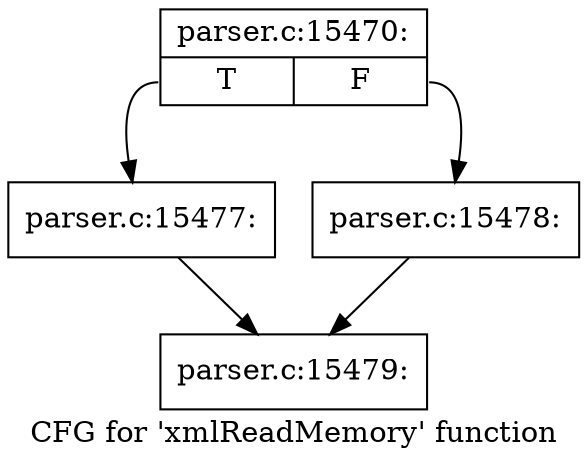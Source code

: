 digraph "CFG for 'xmlReadMemory' function" {
	label="CFG for 'xmlReadMemory' function";

	Node0x5fcb830 [shape=record,label="{parser.c:15470:|{<s0>T|<s1>F}}"];
	Node0x5fcb830:s0 -> Node0x5fce5f0;
	Node0x5fcb830:s1 -> Node0x5fce640;
	Node0x5fce5f0 [shape=record,label="{parser.c:15477:}"];
	Node0x5fce5f0 -> Node0x5fcb7e0;
	Node0x5fce640 [shape=record,label="{parser.c:15478:}"];
	Node0x5fce640 -> Node0x5fcb7e0;
	Node0x5fcb7e0 [shape=record,label="{parser.c:15479:}"];
}
